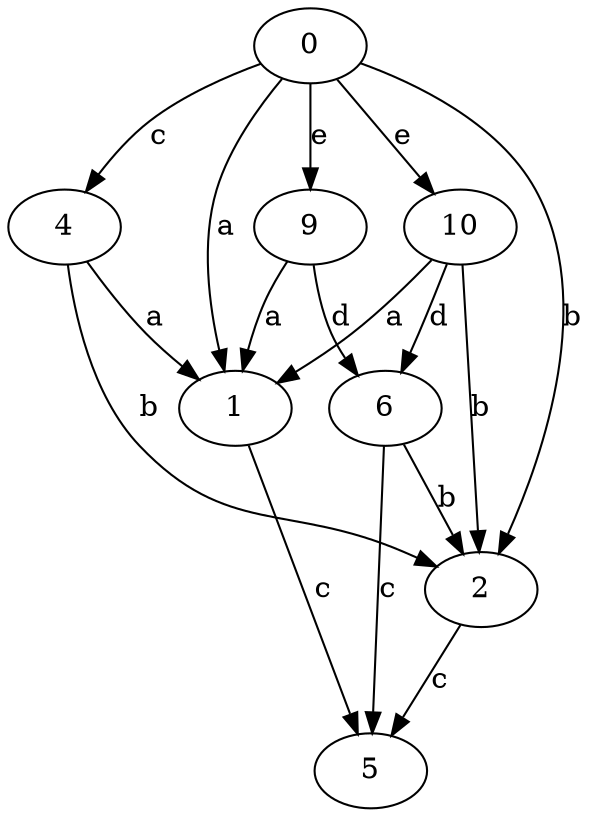 strict digraph  {
1;
2;
4;
5;
6;
0;
9;
10;
1 -> 5  [label=c];
2 -> 5  [label=c];
4 -> 1  [label=a];
4 -> 2  [label=b];
6 -> 2  [label=b];
6 -> 5  [label=c];
0 -> 1  [label=a];
0 -> 2  [label=b];
0 -> 4  [label=c];
0 -> 9  [label=e];
0 -> 10  [label=e];
9 -> 1  [label=a];
9 -> 6  [label=d];
10 -> 1  [label=a];
10 -> 2  [label=b];
10 -> 6  [label=d];
}
